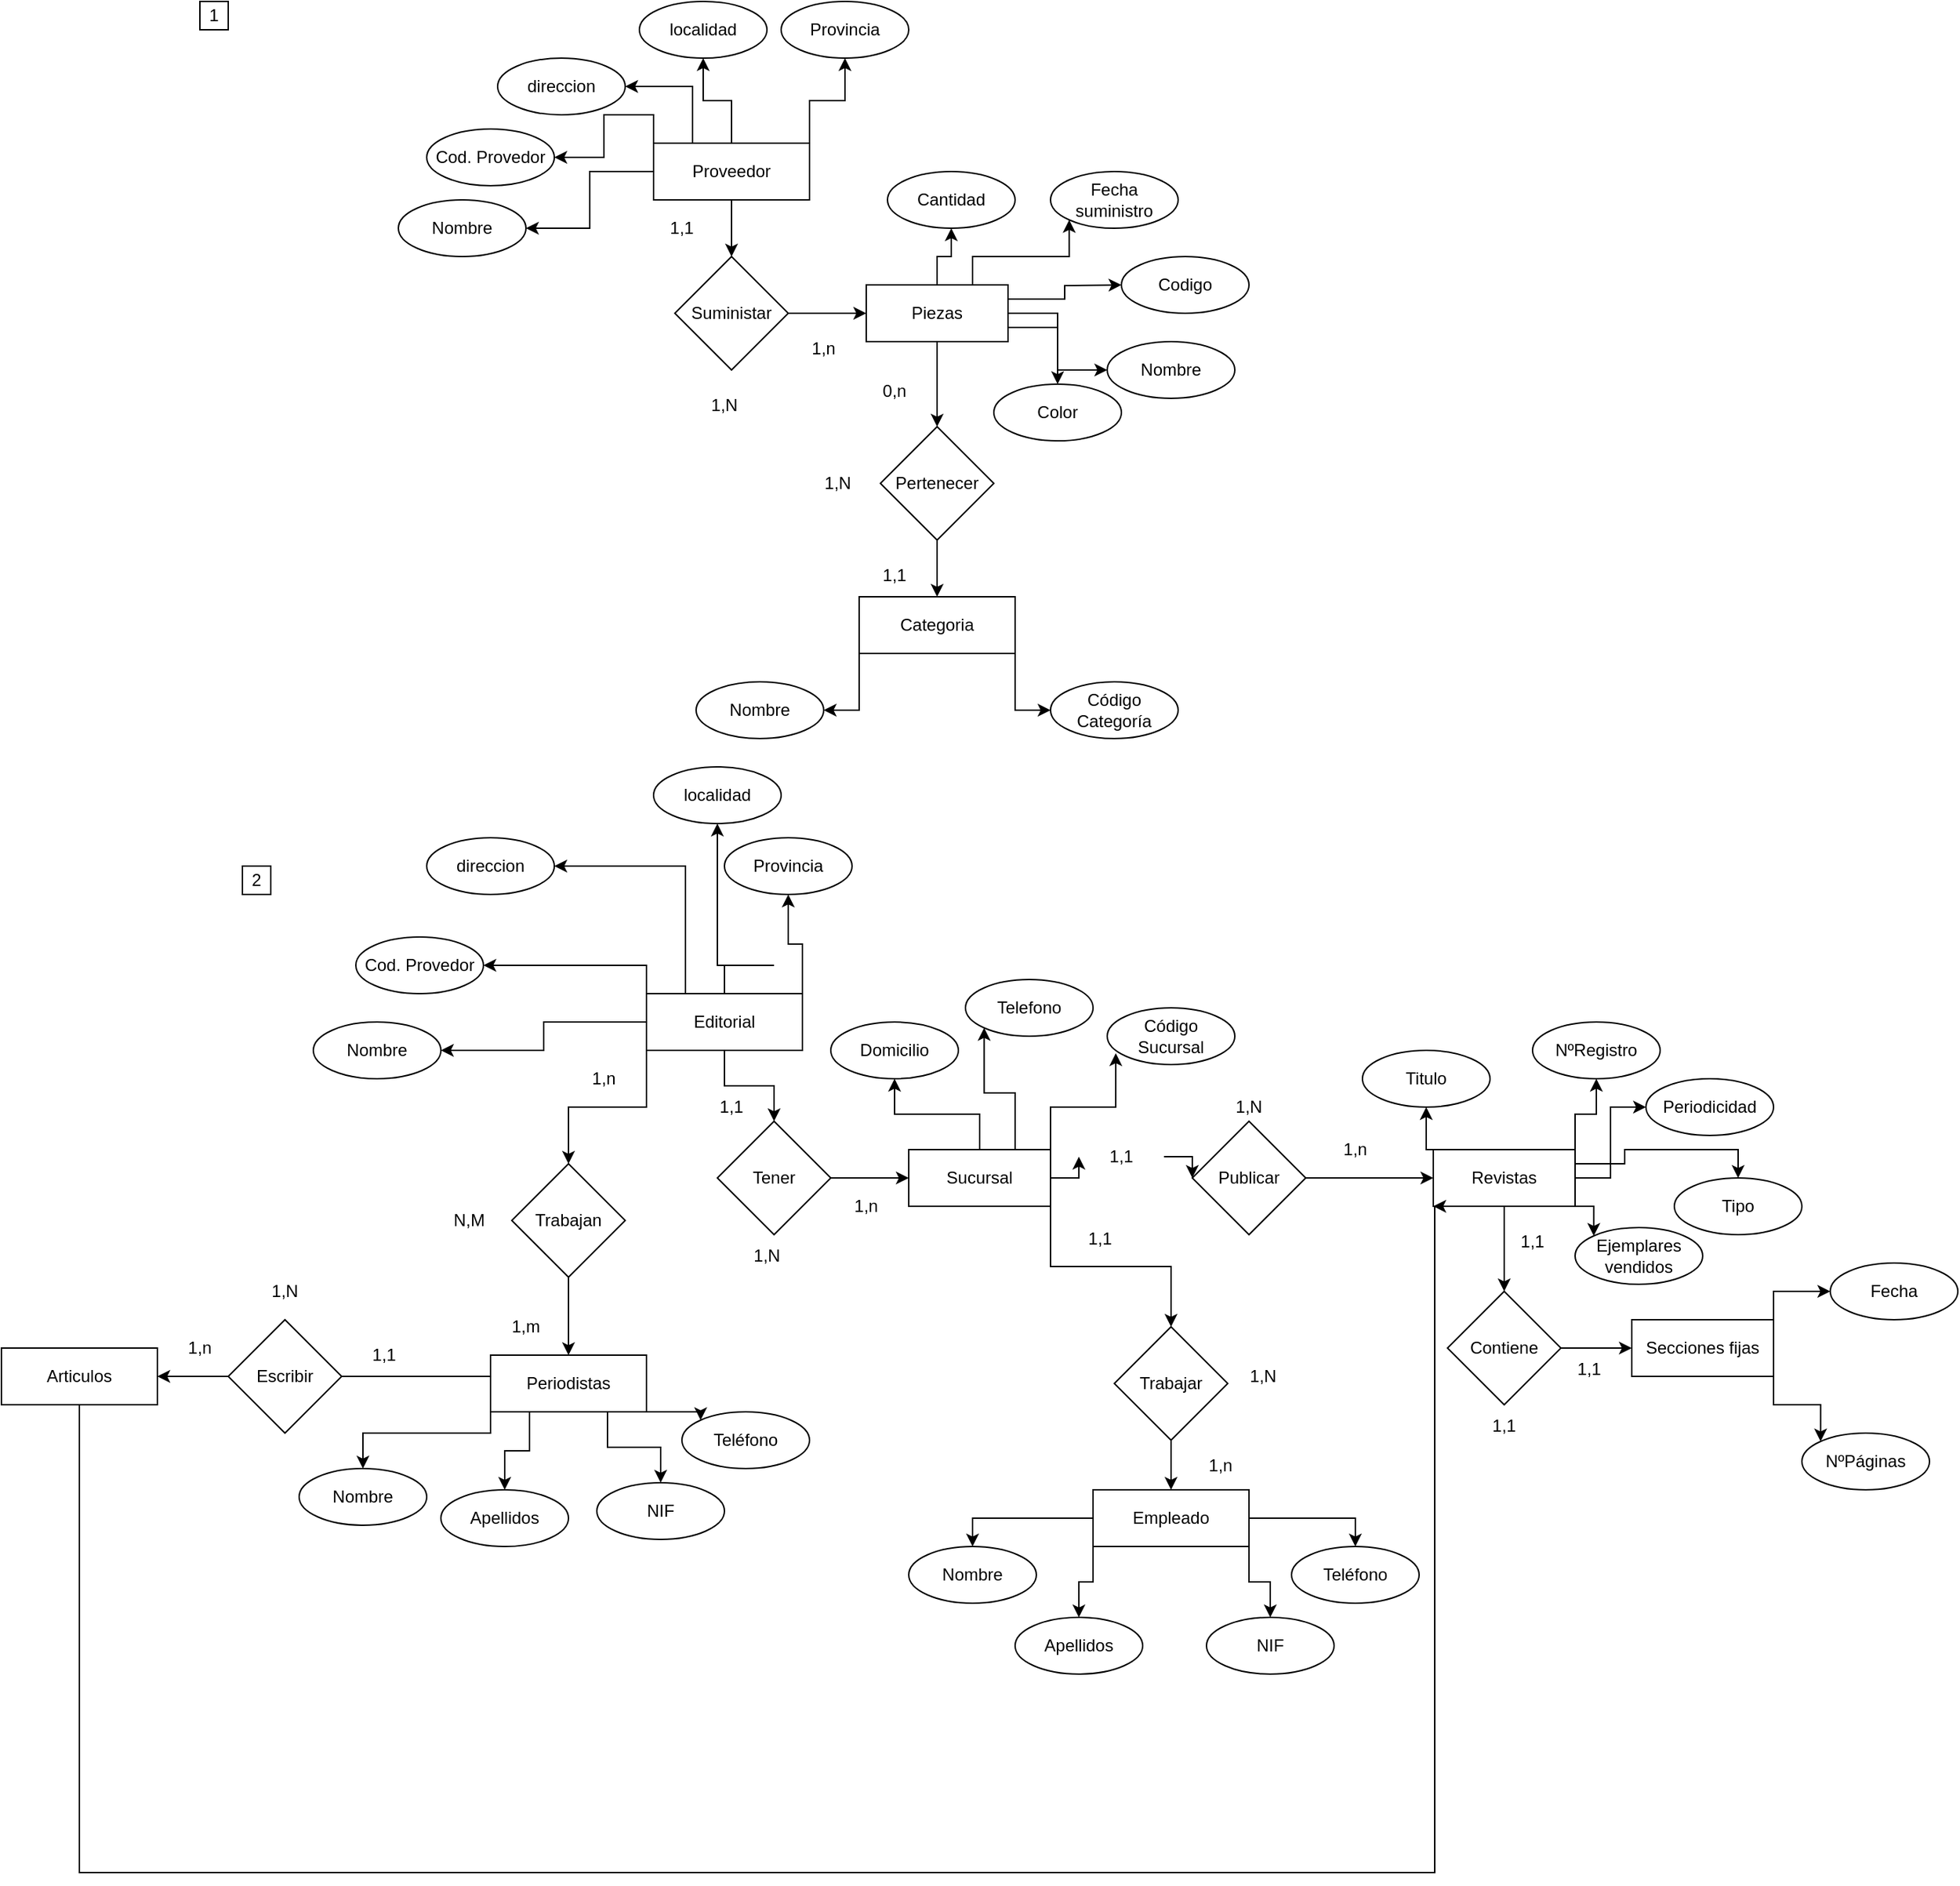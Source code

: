 <mxfile version="21.8.2" type="device">
  <diagram id="R2lEEEUBdFMjLlhIrx00" name="Page-1">
    <mxGraphModel dx="2284" dy="758" grid="1" gridSize="10" guides="1" tooltips="1" connect="1" arrows="1" fold="1" page="1" pageScale="1" pageWidth="850" pageHeight="1100" math="0" shadow="0" extFonts="Permanent Marker^https://fonts.googleapis.com/css?family=Permanent+Marker">
      <root>
        <mxCell id="0" />
        <mxCell id="1" parent="0" />
        <mxCell id="oZqwHwi2mzdLcYillif9-10" style="edgeStyle=orthogonalEdgeStyle;rounded=0;orthogonalLoop=1;jettySize=auto;html=1;exitX=0;exitY=0.5;exitDx=0;exitDy=0;entryX=1;entryY=0.5;entryDx=0;entryDy=0;" parent="1" source="oZqwHwi2mzdLcYillif9-2" target="oZqwHwi2mzdLcYillif9-4" edge="1">
          <mxGeometry relative="1" as="geometry" />
        </mxCell>
        <mxCell id="oZqwHwi2mzdLcYillif9-12" style="edgeStyle=orthogonalEdgeStyle;rounded=0;orthogonalLoop=1;jettySize=auto;html=1;exitX=0;exitY=0;exitDx=0;exitDy=0;entryX=1;entryY=0.5;entryDx=0;entryDy=0;" parent="1" source="oZqwHwi2mzdLcYillif9-2" target="oZqwHwi2mzdLcYillif9-8" edge="1">
          <mxGeometry relative="1" as="geometry" />
        </mxCell>
        <mxCell id="oZqwHwi2mzdLcYillif9-13" style="edgeStyle=orthogonalEdgeStyle;rounded=0;orthogonalLoop=1;jettySize=auto;html=1;exitX=0.25;exitY=0;exitDx=0;exitDy=0;entryX=1;entryY=0.5;entryDx=0;entryDy=0;" parent="1" source="oZqwHwi2mzdLcYillif9-2" target="oZqwHwi2mzdLcYillif9-5" edge="1">
          <mxGeometry relative="1" as="geometry" />
        </mxCell>
        <mxCell id="oZqwHwi2mzdLcYillif9-14" style="edgeStyle=orthogonalEdgeStyle;rounded=0;orthogonalLoop=1;jettySize=auto;html=1;exitX=0.5;exitY=0;exitDx=0;exitDy=0;entryX=0.5;entryY=1;entryDx=0;entryDy=0;" parent="1" source="oZqwHwi2mzdLcYillif9-2" target="oZqwHwi2mzdLcYillif9-6" edge="1">
          <mxGeometry relative="1" as="geometry">
            <Array as="points">
              <mxPoint x="135" y="90" />
              <mxPoint x="115" y="90" />
            </Array>
          </mxGeometry>
        </mxCell>
        <mxCell id="oZqwHwi2mzdLcYillif9-15" style="edgeStyle=orthogonalEdgeStyle;rounded=0;orthogonalLoop=1;jettySize=auto;html=1;exitX=1;exitY=0;exitDx=0;exitDy=0;entryX=0.5;entryY=1;entryDx=0;entryDy=0;" parent="1" source="oZqwHwi2mzdLcYillif9-2" target="oZqwHwi2mzdLcYillif9-7" edge="1">
          <mxGeometry relative="1" as="geometry" />
        </mxCell>
        <mxCell id="oZqwHwi2mzdLcYillif9-27" style="edgeStyle=orthogonalEdgeStyle;rounded=0;orthogonalLoop=1;jettySize=auto;html=1;exitX=0.5;exitY=1;exitDx=0;exitDy=0;entryX=0.5;entryY=0;entryDx=0;entryDy=0;" parent="1" source="oZqwHwi2mzdLcYillif9-2" target="oZqwHwi2mzdLcYillif9-23" edge="1">
          <mxGeometry relative="1" as="geometry" />
        </mxCell>
        <mxCell id="oZqwHwi2mzdLcYillif9-2" value="Proveedor" style="rounded=0;whiteSpace=wrap;html=1;" parent="1" vertex="1">
          <mxGeometry x="80" y="120" width="110" height="40" as="geometry" />
        </mxCell>
        <mxCell id="oZqwHwi2mzdLcYillif9-3" value="1" style="whiteSpace=wrap;html=1;aspect=fixed;" parent="1" vertex="1">
          <mxGeometry x="-240" y="20" width="20" height="20" as="geometry" />
        </mxCell>
        <mxCell id="oZqwHwi2mzdLcYillif9-4" value="Nombre" style="ellipse;whiteSpace=wrap;html=1;" parent="1" vertex="1">
          <mxGeometry x="-100" y="160" width="90" height="40" as="geometry" />
        </mxCell>
        <mxCell id="oZqwHwi2mzdLcYillif9-5" value="direccion" style="ellipse;whiteSpace=wrap;html=1;" parent="1" vertex="1">
          <mxGeometry x="-30" y="60" width="90" height="40" as="geometry" />
        </mxCell>
        <mxCell id="oZqwHwi2mzdLcYillif9-6" value="localidad" style="ellipse;whiteSpace=wrap;html=1;" parent="1" vertex="1">
          <mxGeometry x="70" y="20" width="90" height="40" as="geometry" />
        </mxCell>
        <mxCell id="oZqwHwi2mzdLcYillif9-7" value="Provincia" style="ellipse;whiteSpace=wrap;html=1;" parent="1" vertex="1">
          <mxGeometry x="170" y="20" width="90" height="40" as="geometry" />
        </mxCell>
        <mxCell id="oZqwHwi2mzdLcYillif9-8" value="Cod. Provedor" style="ellipse;whiteSpace=wrap;html=1;" parent="1" vertex="1">
          <mxGeometry x="-80" y="110" width="90" height="40" as="geometry" />
        </mxCell>
        <mxCell id="oZqwHwi2mzdLcYillif9-30" style="edgeStyle=orthogonalEdgeStyle;rounded=0;orthogonalLoop=1;jettySize=auto;html=1;exitX=0.5;exitY=0;exitDx=0;exitDy=0;entryX=0.5;entryY=1;entryDx=0;entryDy=0;" parent="1" source="oZqwHwi2mzdLcYillif9-22" target="oZqwHwi2mzdLcYillif9-28" edge="1">
          <mxGeometry relative="1" as="geometry" />
        </mxCell>
        <mxCell id="oZqwHwi2mzdLcYillif9-34" style="edgeStyle=orthogonalEdgeStyle;rounded=0;orthogonalLoop=1;jettySize=auto;html=1;exitX=0.75;exitY=0;exitDx=0;exitDy=0;entryX=0;entryY=1;entryDx=0;entryDy=0;" parent="1" source="oZqwHwi2mzdLcYillif9-22" target="oZqwHwi2mzdLcYillif9-29" edge="1">
          <mxGeometry relative="1" as="geometry" />
        </mxCell>
        <mxCell id="oZqwHwi2mzdLcYillif9-36" style="edgeStyle=orthogonalEdgeStyle;rounded=0;orthogonalLoop=1;jettySize=auto;html=1;exitX=1;exitY=0.25;exitDx=0;exitDy=0;entryX=0;entryY=0.5;entryDx=0;entryDy=0;" parent="1" source="oZqwHwi2mzdLcYillif9-22" edge="1">
          <mxGeometry relative="1" as="geometry">
            <mxPoint x="410.0" y="220" as="targetPoint" />
          </mxGeometry>
        </mxCell>
        <mxCell id="oZqwHwi2mzdLcYillif9-42" style="edgeStyle=orthogonalEdgeStyle;rounded=0;orthogonalLoop=1;jettySize=auto;html=1;exitX=1;exitY=0.5;exitDx=0;exitDy=0;" parent="1" source="oZqwHwi2mzdLcYillif9-22" target="oZqwHwi2mzdLcYillif9-40" edge="1">
          <mxGeometry relative="1" as="geometry" />
        </mxCell>
        <mxCell id="oZqwHwi2mzdLcYillif9-45" style="edgeStyle=orthogonalEdgeStyle;rounded=0;orthogonalLoop=1;jettySize=auto;html=1;exitX=1;exitY=0.75;exitDx=0;exitDy=0;entryX=0.5;entryY=0;entryDx=0;entryDy=0;" parent="1" source="oZqwHwi2mzdLcYillif9-22" target="oZqwHwi2mzdLcYillif9-41" edge="1">
          <mxGeometry relative="1" as="geometry" />
        </mxCell>
        <mxCell id="oZqwHwi2mzdLcYillif9-47" style="edgeStyle=orthogonalEdgeStyle;rounded=0;orthogonalLoop=1;jettySize=auto;html=1;exitX=0.5;exitY=1;exitDx=0;exitDy=0;entryX=0.5;entryY=0;entryDx=0;entryDy=0;" parent="1" source="oZqwHwi2mzdLcYillif9-22" target="oZqwHwi2mzdLcYillif9-46" edge="1">
          <mxGeometry relative="1" as="geometry" />
        </mxCell>
        <mxCell id="oZqwHwi2mzdLcYillif9-22" value="Piezas" style="rounded=0;whiteSpace=wrap;html=1;" parent="1" vertex="1">
          <mxGeometry x="230" y="220" width="100" height="40" as="geometry" />
        </mxCell>
        <mxCell id="oZqwHwi2mzdLcYillif9-26" style="edgeStyle=orthogonalEdgeStyle;rounded=0;orthogonalLoop=1;jettySize=auto;html=1;exitX=1;exitY=0.5;exitDx=0;exitDy=0;entryX=0;entryY=0.5;entryDx=0;entryDy=0;" parent="1" source="oZqwHwi2mzdLcYillif9-23" target="oZqwHwi2mzdLcYillif9-22" edge="1">
          <mxGeometry relative="1" as="geometry" />
        </mxCell>
        <mxCell id="oZqwHwi2mzdLcYillif9-23" value="Suministar" style="rhombus;whiteSpace=wrap;html=1;" parent="1" vertex="1">
          <mxGeometry x="95" y="200" width="80" height="80" as="geometry" />
        </mxCell>
        <mxCell id="oZqwHwi2mzdLcYillif9-28" value="Cantidad" style="ellipse;whiteSpace=wrap;html=1;" parent="1" vertex="1">
          <mxGeometry x="245" y="140" width="90" height="40" as="geometry" />
        </mxCell>
        <mxCell id="oZqwHwi2mzdLcYillif9-29" value="Fecha suministro" style="ellipse;whiteSpace=wrap;html=1;" parent="1" vertex="1">
          <mxGeometry x="360" y="140" width="90" height="40" as="geometry" />
        </mxCell>
        <mxCell id="oZqwHwi2mzdLcYillif9-52" style="edgeStyle=orthogonalEdgeStyle;rounded=0;orthogonalLoop=1;jettySize=auto;html=1;exitX=1;exitY=1;exitDx=0;exitDy=0;entryX=0;entryY=0.5;entryDx=0;entryDy=0;" parent="1" source="oZqwHwi2mzdLcYillif9-37" target="oZqwHwi2mzdLcYillif9-49" edge="1">
          <mxGeometry relative="1" as="geometry" />
        </mxCell>
        <mxCell id="oZqwHwi2mzdLcYillif9-53" style="edgeStyle=orthogonalEdgeStyle;rounded=0;orthogonalLoop=1;jettySize=auto;html=1;exitX=0;exitY=1;exitDx=0;exitDy=0;entryX=1;entryY=0.5;entryDx=0;entryDy=0;" parent="1" source="oZqwHwi2mzdLcYillif9-37" target="oZqwHwi2mzdLcYillif9-50" edge="1">
          <mxGeometry relative="1" as="geometry" />
        </mxCell>
        <mxCell id="oZqwHwi2mzdLcYillif9-37" value="Categoria" style="rounded=0;whiteSpace=wrap;html=1;" parent="1" vertex="1">
          <mxGeometry x="225" y="440" width="110" height="40" as="geometry" />
        </mxCell>
        <mxCell id="oZqwHwi2mzdLcYillif9-39" value="Codigo" style="ellipse;whiteSpace=wrap;html=1;" parent="1" vertex="1">
          <mxGeometry x="410" y="200" width="90" height="40" as="geometry" />
        </mxCell>
        <mxCell id="oZqwHwi2mzdLcYillif9-40" value="Nombre" style="ellipse;whiteSpace=wrap;html=1;" parent="1" vertex="1">
          <mxGeometry x="400" y="260" width="90" height="40" as="geometry" />
        </mxCell>
        <mxCell id="oZqwHwi2mzdLcYillif9-41" value="Color" style="ellipse;whiteSpace=wrap;html=1;" parent="1" vertex="1">
          <mxGeometry x="320" y="290" width="90" height="40" as="geometry" />
        </mxCell>
        <mxCell id="oZqwHwi2mzdLcYillif9-48" style="edgeStyle=orthogonalEdgeStyle;rounded=0;orthogonalLoop=1;jettySize=auto;html=1;exitX=0.5;exitY=1;exitDx=0;exitDy=0;entryX=0.5;entryY=0;entryDx=0;entryDy=0;" parent="1" source="oZqwHwi2mzdLcYillif9-46" target="oZqwHwi2mzdLcYillif9-37" edge="1">
          <mxGeometry relative="1" as="geometry" />
        </mxCell>
        <mxCell id="oZqwHwi2mzdLcYillif9-46" value="Pertenecer" style="rhombus;whiteSpace=wrap;html=1;" parent="1" vertex="1">
          <mxGeometry x="240" y="320" width="80" height="80" as="geometry" />
        </mxCell>
        <mxCell id="oZqwHwi2mzdLcYillif9-49" value="Código Categoría" style="ellipse;whiteSpace=wrap;html=1;" parent="1" vertex="1">
          <mxGeometry x="360" y="500" width="90" height="40" as="geometry" />
        </mxCell>
        <mxCell id="oZqwHwi2mzdLcYillif9-50" value="Nombre" style="ellipse;whiteSpace=wrap;html=1;" parent="1" vertex="1">
          <mxGeometry x="110" y="500" width="90" height="40" as="geometry" />
        </mxCell>
        <mxCell id="oZqwHwi2mzdLcYillif9-54" value="1,n" style="text;html=1;strokeColor=none;fillColor=none;align=center;verticalAlign=middle;whiteSpace=wrap;rounded=0;" parent="1" vertex="1">
          <mxGeometry x="170" y="250" width="60" height="30" as="geometry" />
        </mxCell>
        <mxCell id="oZqwHwi2mzdLcYillif9-55" value="1,1" style="text;html=1;strokeColor=none;fillColor=none;align=center;verticalAlign=middle;whiteSpace=wrap;rounded=0;" parent="1" vertex="1">
          <mxGeometry x="70" y="165" width="60" height="30" as="geometry" />
        </mxCell>
        <mxCell id="oZqwHwi2mzdLcYillif9-56" value="1,N" style="text;html=1;strokeColor=none;fillColor=none;align=center;verticalAlign=middle;whiteSpace=wrap;rounded=0;" parent="1" vertex="1">
          <mxGeometry x="100" y="290" width="60" height="30" as="geometry" />
        </mxCell>
        <mxCell id="oZqwHwi2mzdLcYillif9-58" value="1,1" style="text;html=1;strokeColor=none;fillColor=none;align=center;verticalAlign=middle;whiteSpace=wrap;rounded=0;" parent="1" vertex="1">
          <mxGeometry x="220" y="410" width="60" height="30" as="geometry" />
        </mxCell>
        <mxCell id="oZqwHwi2mzdLcYillif9-59" value="0,n" style="text;html=1;strokeColor=none;fillColor=none;align=center;verticalAlign=middle;whiteSpace=wrap;rounded=0;" parent="1" vertex="1">
          <mxGeometry x="220" y="280" width="60" height="30" as="geometry" />
        </mxCell>
        <mxCell id="oZqwHwi2mzdLcYillif9-60" value="1,N" style="text;html=1;strokeColor=none;fillColor=none;align=center;verticalAlign=middle;whiteSpace=wrap;rounded=0;" parent="1" vertex="1">
          <mxGeometry x="180" y="345" width="60" height="30" as="geometry" />
        </mxCell>
        <mxCell id="oZqwHwi2mzdLcYillif9-61" style="edgeStyle=orthogonalEdgeStyle;rounded=0;orthogonalLoop=1;jettySize=auto;html=1;exitX=0;exitY=0.5;exitDx=0;exitDy=0;entryX=1;entryY=0.5;entryDx=0;entryDy=0;" parent="1" source="oZqwHwi2mzdLcYillif9-67" target="oZqwHwi2mzdLcYillif9-69" edge="1">
          <mxGeometry relative="1" as="geometry" />
        </mxCell>
        <mxCell id="oZqwHwi2mzdLcYillif9-62" style="edgeStyle=orthogonalEdgeStyle;rounded=0;orthogonalLoop=1;jettySize=auto;html=1;exitX=0;exitY=0;exitDx=0;exitDy=0;entryX=1;entryY=0.5;entryDx=0;entryDy=0;" parent="1" source="oZqwHwi2mzdLcYillif9-67" target="oZqwHwi2mzdLcYillif9-73" edge="1">
          <mxGeometry relative="1" as="geometry" />
        </mxCell>
        <mxCell id="oZqwHwi2mzdLcYillif9-63" style="edgeStyle=orthogonalEdgeStyle;rounded=0;orthogonalLoop=1;jettySize=auto;html=1;exitX=0.25;exitY=0;exitDx=0;exitDy=0;entryX=1;entryY=0.5;entryDx=0;entryDy=0;" parent="1" source="oZqwHwi2mzdLcYillif9-67" target="oZqwHwi2mzdLcYillif9-70" edge="1">
          <mxGeometry relative="1" as="geometry" />
        </mxCell>
        <mxCell id="oZqwHwi2mzdLcYillif9-64" style="edgeStyle=orthogonalEdgeStyle;rounded=0;orthogonalLoop=1;jettySize=auto;html=1;exitX=0.5;exitY=0;exitDx=0;exitDy=0;entryX=0.5;entryY=1;entryDx=0;entryDy=0;" parent="1" source="oZqwHwi2mzdLcYillif9-67" target="oZqwHwi2mzdLcYillif9-71" edge="1">
          <mxGeometry relative="1" as="geometry">
            <Array as="points">
              <mxPoint x="165" y="700" />
              <mxPoint x="145" y="700" />
            </Array>
          </mxGeometry>
        </mxCell>
        <mxCell id="oZqwHwi2mzdLcYillif9-65" style="edgeStyle=orthogonalEdgeStyle;rounded=0;orthogonalLoop=1;jettySize=auto;html=1;exitX=1;exitY=0;exitDx=0;exitDy=0;entryX=0.5;entryY=1;entryDx=0;entryDy=0;" parent="1" source="oZqwHwi2mzdLcYillif9-67" target="oZqwHwi2mzdLcYillif9-72" edge="1">
          <mxGeometry relative="1" as="geometry" />
        </mxCell>
        <mxCell id="oZqwHwi2mzdLcYillif9-66" style="edgeStyle=orthogonalEdgeStyle;rounded=0;orthogonalLoop=1;jettySize=auto;html=1;exitX=0.5;exitY=1;exitDx=0;exitDy=0;entryX=0.5;entryY=0;entryDx=0;entryDy=0;" parent="1" source="oZqwHwi2mzdLcYillif9-67" target="oZqwHwi2mzdLcYillif9-82" edge="1">
          <mxGeometry relative="1" as="geometry" />
        </mxCell>
        <mxCell id="oZqwHwi2mzdLcYillif9-122" style="edgeStyle=orthogonalEdgeStyle;rounded=0;orthogonalLoop=1;jettySize=auto;html=1;exitX=0;exitY=1;exitDx=0;exitDy=0;entryX=0.5;entryY=0;entryDx=0;entryDy=0;" parent="1" source="oZqwHwi2mzdLcYillif9-67" target="oZqwHwi2mzdLcYillif9-121" edge="1">
          <mxGeometry relative="1" as="geometry" />
        </mxCell>
        <mxCell id="oZqwHwi2mzdLcYillif9-67" value="Editorial" style="rounded=0;whiteSpace=wrap;html=1;" parent="1" vertex="1">
          <mxGeometry x="75" y="720" width="110" height="40" as="geometry" />
        </mxCell>
        <mxCell id="oZqwHwi2mzdLcYillif9-68" value="2" style="whiteSpace=wrap;html=1;aspect=fixed;" parent="1" vertex="1">
          <mxGeometry x="-210" y="630" width="20" height="20" as="geometry" />
        </mxCell>
        <mxCell id="oZqwHwi2mzdLcYillif9-69" value="Nombre" style="ellipse;whiteSpace=wrap;html=1;" parent="1" vertex="1">
          <mxGeometry x="-160" y="740" width="90" height="40" as="geometry" />
        </mxCell>
        <mxCell id="oZqwHwi2mzdLcYillif9-70" value="direccion" style="ellipse;whiteSpace=wrap;html=1;" parent="1" vertex="1">
          <mxGeometry x="-80" y="610" width="90" height="40" as="geometry" />
        </mxCell>
        <mxCell id="oZqwHwi2mzdLcYillif9-71" value="localidad" style="ellipse;whiteSpace=wrap;html=1;" parent="1" vertex="1">
          <mxGeometry x="80" y="560" width="90" height="40" as="geometry" />
        </mxCell>
        <mxCell id="oZqwHwi2mzdLcYillif9-72" value="Provincia" style="ellipse;whiteSpace=wrap;html=1;" parent="1" vertex="1">
          <mxGeometry x="130" y="610" width="90" height="40" as="geometry" />
        </mxCell>
        <mxCell id="oZqwHwi2mzdLcYillif9-73" value="Cod. Provedor" style="ellipse;whiteSpace=wrap;html=1;" parent="1" vertex="1">
          <mxGeometry x="-130" y="680" width="90" height="40" as="geometry" />
        </mxCell>
        <mxCell id="oZqwHwi2mzdLcYillif9-74" style="edgeStyle=orthogonalEdgeStyle;rounded=0;orthogonalLoop=1;jettySize=auto;html=1;exitX=0.5;exitY=0;exitDx=0;exitDy=0;entryX=0.5;entryY=1;entryDx=0;entryDy=0;" parent="1" source="oZqwHwi2mzdLcYillif9-80" target="oZqwHwi2mzdLcYillif9-83" edge="1">
          <mxGeometry relative="1" as="geometry" />
        </mxCell>
        <mxCell id="oZqwHwi2mzdLcYillif9-75" style="edgeStyle=orthogonalEdgeStyle;rounded=0;orthogonalLoop=1;jettySize=auto;html=1;exitX=0.75;exitY=0;exitDx=0;exitDy=0;entryX=0;entryY=1;entryDx=0;entryDy=0;" parent="1" source="oZqwHwi2mzdLcYillif9-80" target="oZqwHwi2mzdLcYillif9-84" edge="1">
          <mxGeometry relative="1" as="geometry" />
        </mxCell>
        <mxCell id="oZqwHwi2mzdLcYillif9-106" style="edgeStyle=orthogonalEdgeStyle;rounded=0;orthogonalLoop=1;jettySize=auto;html=1;exitX=1;exitY=0.5;exitDx=0;exitDy=0;entryX=0;entryY=0.5;entryDx=0;entryDy=0;" parent="1" source="oZqwHwi2mzdLcYillif9-153" target="oZqwHwi2mzdLcYillif9-105" edge="1">
          <mxGeometry relative="1" as="geometry" />
        </mxCell>
        <mxCell id="oZqwHwi2mzdLcYillif9-112" style="edgeStyle=orthogonalEdgeStyle;rounded=0;orthogonalLoop=1;jettySize=auto;html=1;exitX=1;exitY=1;exitDx=0;exitDy=0;entryX=0.5;entryY=0;entryDx=0;entryDy=0;" parent="1" source="oZqwHwi2mzdLcYillif9-80" target="oZqwHwi2mzdLcYillif9-92" edge="1">
          <mxGeometry relative="1" as="geometry" />
        </mxCell>
        <mxCell id="oZqwHwi2mzdLcYillif9-80" value="Sucursal" style="rounded=0;whiteSpace=wrap;html=1;" parent="1" vertex="1">
          <mxGeometry x="260" y="830" width="100" height="40" as="geometry" />
        </mxCell>
        <mxCell id="oZqwHwi2mzdLcYillif9-81" style="edgeStyle=orthogonalEdgeStyle;rounded=0;orthogonalLoop=1;jettySize=auto;html=1;exitX=1;exitY=0.5;exitDx=0;exitDy=0;entryX=0;entryY=0.5;entryDx=0;entryDy=0;" parent="1" source="oZqwHwi2mzdLcYillif9-82" target="oZqwHwi2mzdLcYillif9-80" edge="1">
          <mxGeometry relative="1" as="geometry" />
        </mxCell>
        <mxCell id="oZqwHwi2mzdLcYillif9-82" value="Tener" style="rhombus;whiteSpace=wrap;html=1;" parent="1" vertex="1">
          <mxGeometry x="125" y="810" width="80" height="80" as="geometry" />
        </mxCell>
        <mxCell id="oZqwHwi2mzdLcYillif9-83" value="Domicilio" style="ellipse;whiteSpace=wrap;html=1;" parent="1" vertex="1">
          <mxGeometry x="205" y="740" width="90" height="40" as="geometry" />
        </mxCell>
        <mxCell id="oZqwHwi2mzdLcYillif9-84" value="Telefono" style="ellipse;whiteSpace=wrap;html=1;" parent="1" vertex="1">
          <mxGeometry x="300" y="710" width="90" height="40" as="geometry" />
        </mxCell>
        <mxCell id="oZqwHwi2mzdLcYillif9-132" style="edgeStyle=orthogonalEdgeStyle;rounded=0;orthogonalLoop=1;jettySize=auto;html=1;exitX=0;exitY=0.5;exitDx=0;exitDy=0;entryX=0.5;entryY=0;entryDx=0;entryDy=0;" parent="1" source="oZqwHwi2mzdLcYillif9-87" target="oZqwHwi2mzdLcYillif9-124" edge="1">
          <mxGeometry relative="1" as="geometry" />
        </mxCell>
        <mxCell id="oZqwHwi2mzdLcYillif9-133" style="edgeStyle=orthogonalEdgeStyle;rounded=0;orthogonalLoop=1;jettySize=auto;html=1;exitX=0;exitY=1;exitDx=0;exitDy=0;entryX=0.5;entryY=0;entryDx=0;entryDy=0;" parent="1" source="oZqwHwi2mzdLcYillif9-87" target="oZqwHwi2mzdLcYillif9-125" edge="1">
          <mxGeometry relative="1" as="geometry" />
        </mxCell>
        <mxCell id="oZqwHwi2mzdLcYillif9-134" style="edgeStyle=orthogonalEdgeStyle;rounded=0;orthogonalLoop=1;jettySize=auto;html=1;exitX=1;exitY=1;exitDx=0;exitDy=0;entryX=0.5;entryY=0;entryDx=0;entryDy=0;" parent="1" source="oZqwHwi2mzdLcYillif9-87" target="oZqwHwi2mzdLcYillif9-126" edge="1">
          <mxGeometry relative="1" as="geometry" />
        </mxCell>
        <mxCell id="oZqwHwi2mzdLcYillif9-135" style="edgeStyle=orthogonalEdgeStyle;rounded=0;orthogonalLoop=1;jettySize=auto;html=1;exitX=1;exitY=0.5;exitDx=0;exitDy=0;entryX=0.5;entryY=0;entryDx=0;entryDy=0;" parent="1" source="oZqwHwi2mzdLcYillif9-87" target="oZqwHwi2mzdLcYillif9-127" edge="1">
          <mxGeometry relative="1" as="geometry" />
        </mxCell>
        <mxCell id="oZqwHwi2mzdLcYillif9-87" value="Empleado" style="rounded=0;whiteSpace=wrap;html=1;" parent="1" vertex="1">
          <mxGeometry x="390" y="1070" width="110" height="40" as="geometry" />
        </mxCell>
        <mxCell id="oZqwHwi2mzdLcYillif9-88" value="Código Sucursal" style="ellipse;whiteSpace=wrap;html=1;" parent="1" vertex="1">
          <mxGeometry x="400" y="730" width="90" height="40" as="geometry" />
        </mxCell>
        <mxCell id="oZqwHwi2mzdLcYillif9-91" style="edgeStyle=orthogonalEdgeStyle;rounded=0;orthogonalLoop=1;jettySize=auto;html=1;exitX=0.5;exitY=1;exitDx=0;exitDy=0;entryX=0.5;entryY=0;entryDx=0;entryDy=0;" parent="1" source="oZqwHwi2mzdLcYillif9-92" target="oZqwHwi2mzdLcYillif9-87" edge="1">
          <mxGeometry relative="1" as="geometry" />
        </mxCell>
        <mxCell id="oZqwHwi2mzdLcYillif9-92" value="Trabajar" style="rhombus;whiteSpace=wrap;html=1;" parent="1" vertex="1">
          <mxGeometry x="405" y="955" width="80" height="80" as="geometry" />
        </mxCell>
        <mxCell id="oZqwHwi2mzdLcYillif9-104" style="edgeStyle=orthogonalEdgeStyle;rounded=0;orthogonalLoop=1;jettySize=auto;html=1;exitX=1;exitY=0;exitDx=0;exitDy=0;entryX=0.067;entryY=0.8;entryDx=0;entryDy=0;entryPerimeter=0;" parent="1" source="oZqwHwi2mzdLcYillif9-80" target="oZqwHwi2mzdLcYillif9-88" edge="1">
          <mxGeometry relative="1" as="geometry" />
        </mxCell>
        <mxCell id="oZqwHwi2mzdLcYillif9-109" style="edgeStyle=orthogonalEdgeStyle;rounded=0;orthogonalLoop=1;jettySize=auto;html=1;exitX=1;exitY=0.5;exitDx=0;exitDy=0;entryX=0;entryY=0.5;entryDx=0;entryDy=0;" parent="1" source="oZqwHwi2mzdLcYillif9-105" target="oZqwHwi2mzdLcYillif9-107" edge="1">
          <mxGeometry relative="1" as="geometry" />
        </mxCell>
        <mxCell id="oZqwHwi2mzdLcYillif9-105" value="Publicar" style="rhombus;whiteSpace=wrap;html=1;" parent="1" vertex="1">
          <mxGeometry x="460" y="810" width="80" height="80" as="geometry" />
        </mxCell>
        <mxCell id="oZqwHwi2mzdLcYillif9-113" style="edgeStyle=orthogonalEdgeStyle;rounded=0;orthogonalLoop=1;jettySize=auto;html=1;exitX=0;exitY=0;exitDx=0;exitDy=0;entryX=0.5;entryY=1;entryDx=0;entryDy=0;" parent="1" source="oZqwHwi2mzdLcYillif9-107" target="oZqwHwi2mzdLcYillif9-110" edge="1">
          <mxGeometry relative="1" as="geometry" />
        </mxCell>
        <mxCell id="oZqwHwi2mzdLcYillif9-114" style="edgeStyle=orthogonalEdgeStyle;rounded=0;orthogonalLoop=1;jettySize=auto;html=1;exitX=1;exitY=0;exitDx=0;exitDy=0;entryX=0.5;entryY=1;entryDx=0;entryDy=0;" parent="1" source="oZqwHwi2mzdLcYillif9-107" target="oZqwHwi2mzdLcYillif9-111" edge="1">
          <mxGeometry relative="1" as="geometry" />
        </mxCell>
        <mxCell id="oZqwHwi2mzdLcYillif9-117" style="edgeStyle=orthogonalEdgeStyle;rounded=0;orthogonalLoop=1;jettySize=auto;html=1;exitX=1;exitY=0.5;exitDx=0;exitDy=0;entryX=0;entryY=0.5;entryDx=0;entryDy=0;" parent="1" source="oZqwHwi2mzdLcYillif9-107" target="oZqwHwi2mzdLcYillif9-115" edge="1">
          <mxGeometry relative="1" as="geometry" />
        </mxCell>
        <mxCell id="oZqwHwi2mzdLcYillif9-140" style="edgeStyle=orthogonalEdgeStyle;rounded=0;orthogonalLoop=1;jettySize=auto;html=1;exitX=1;exitY=0.25;exitDx=0;exitDy=0;entryX=0.5;entryY=0;entryDx=0;entryDy=0;" parent="1" source="oZqwHwi2mzdLcYillif9-107" target="oZqwHwi2mzdLcYillif9-116" edge="1">
          <mxGeometry relative="1" as="geometry" />
        </mxCell>
        <mxCell id="oZqwHwi2mzdLcYillif9-143" style="edgeStyle=orthogonalEdgeStyle;rounded=0;orthogonalLoop=1;jettySize=auto;html=1;exitX=0.5;exitY=1;exitDx=0;exitDy=0;entryX=0.5;entryY=0;entryDx=0;entryDy=0;" parent="1" source="oZqwHwi2mzdLcYillif9-107" target="oZqwHwi2mzdLcYillif9-141" edge="1">
          <mxGeometry relative="1" as="geometry" />
        </mxCell>
        <mxCell id="oZqwHwi2mzdLcYillif9-159" style="edgeStyle=orthogonalEdgeStyle;rounded=0;orthogonalLoop=1;jettySize=auto;html=1;exitX=1;exitY=1;exitDx=0;exitDy=0;entryX=0;entryY=0;entryDx=0;entryDy=0;" parent="1" source="oZqwHwi2mzdLcYillif9-107" target="oZqwHwi2mzdLcYillif9-158" edge="1">
          <mxGeometry relative="1" as="geometry" />
        </mxCell>
        <mxCell id="oZqwHwi2mzdLcYillif9-107" value="Revistas" style="rounded=0;whiteSpace=wrap;html=1;" parent="1" vertex="1">
          <mxGeometry x="630" y="830" width="100" height="40" as="geometry" />
        </mxCell>
        <mxCell id="oZqwHwi2mzdLcYillif9-110" value="Titulo" style="ellipse;whiteSpace=wrap;html=1;" parent="1" vertex="1">
          <mxGeometry x="580" y="760" width="90" height="40" as="geometry" />
        </mxCell>
        <mxCell id="oZqwHwi2mzdLcYillif9-111" value="NºRegistro" style="ellipse;whiteSpace=wrap;html=1;" parent="1" vertex="1">
          <mxGeometry x="700" y="740" width="90" height="40" as="geometry" />
        </mxCell>
        <mxCell id="oZqwHwi2mzdLcYillif9-115" value="Periodicidad" style="ellipse;whiteSpace=wrap;html=1;" parent="1" vertex="1">
          <mxGeometry x="780" y="780" width="90" height="40" as="geometry" />
        </mxCell>
        <mxCell id="oZqwHwi2mzdLcYillif9-116" value="Tipo" style="ellipse;whiteSpace=wrap;html=1;" parent="1" vertex="1">
          <mxGeometry x="800" y="850" width="90" height="40" as="geometry" />
        </mxCell>
        <mxCell id="oZqwHwi2mzdLcYillif9-136" style="edgeStyle=orthogonalEdgeStyle;rounded=0;orthogonalLoop=1;jettySize=auto;html=1;exitX=1;exitY=1;exitDx=0;exitDy=0;entryX=0;entryY=0;entryDx=0;entryDy=0;" parent="1" source="oZqwHwi2mzdLcYillif9-119" target="oZqwHwi2mzdLcYillif9-131" edge="1">
          <mxGeometry relative="1" as="geometry" />
        </mxCell>
        <mxCell id="oZqwHwi2mzdLcYillif9-137" style="edgeStyle=orthogonalEdgeStyle;rounded=0;orthogonalLoop=1;jettySize=auto;html=1;exitX=0.75;exitY=1;exitDx=0;exitDy=0;entryX=0.5;entryY=0;entryDx=0;entryDy=0;" parent="1" source="oZqwHwi2mzdLcYillif9-119" target="oZqwHwi2mzdLcYillif9-130" edge="1">
          <mxGeometry relative="1" as="geometry" />
        </mxCell>
        <mxCell id="oZqwHwi2mzdLcYillif9-138" style="edgeStyle=orthogonalEdgeStyle;rounded=0;orthogonalLoop=1;jettySize=auto;html=1;exitX=0.25;exitY=1;exitDx=0;exitDy=0;entryX=0.5;entryY=0;entryDx=0;entryDy=0;" parent="1" source="oZqwHwi2mzdLcYillif9-119" target="oZqwHwi2mzdLcYillif9-129" edge="1">
          <mxGeometry relative="1" as="geometry" />
        </mxCell>
        <mxCell id="oZqwHwi2mzdLcYillif9-139" style="edgeStyle=orthogonalEdgeStyle;rounded=0;orthogonalLoop=1;jettySize=auto;html=1;exitX=1;exitY=0.5;exitDx=0;exitDy=0;entryX=0.5;entryY=0;entryDx=0;entryDy=0;" parent="1" source="oZqwHwi2mzdLcYillif9-145" target="oZqwHwi2mzdLcYillif9-128" edge="1">
          <mxGeometry relative="1" as="geometry">
            <Array as="points">
              <mxPoint x="-35" y="990" />
              <mxPoint x="-35" y="1030" />
              <mxPoint x="-125" y="1030" />
            </Array>
          </mxGeometry>
        </mxCell>
        <mxCell id="oZqwHwi2mzdLcYillif9-119" value="Periodistas" style="rounded=0;whiteSpace=wrap;html=1;" parent="1" vertex="1">
          <mxGeometry x="-35" y="975" width="110" height="40" as="geometry" />
        </mxCell>
        <mxCell id="oZqwHwi2mzdLcYillif9-123" style="edgeStyle=orthogonalEdgeStyle;rounded=0;orthogonalLoop=1;jettySize=auto;html=1;exitX=0.5;exitY=1;exitDx=0;exitDy=0;entryX=0.5;entryY=0;entryDx=0;entryDy=0;" parent="1" source="oZqwHwi2mzdLcYillif9-121" target="oZqwHwi2mzdLcYillif9-119" edge="1">
          <mxGeometry relative="1" as="geometry" />
        </mxCell>
        <mxCell id="oZqwHwi2mzdLcYillif9-121" value="Trabajan" style="rhombus;whiteSpace=wrap;html=1;" parent="1" vertex="1">
          <mxGeometry x="-20" y="840" width="80" height="80" as="geometry" />
        </mxCell>
        <mxCell id="oZqwHwi2mzdLcYillif9-124" value="Nombre" style="ellipse;whiteSpace=wrap;html=1;" parent="1" vertex="1">
          <mxGeometry x="260" y="1110" width="90" height="40" as="geometry" />
        </mxCell>
        <mxCell id="oZqwHwi2mzdLcYillif9-125" value="Apellidos" style="ellipse;whiteSpace=wrap;html=1;" parent="1" vertex="1">
          <mxGeometry x="335" y="1160" width="90" height="40" as="geometry" />
        </mxCell>
        <mxCell id="oZqwHwi2mzdLcYillif9-126" value="NIF" style="ellipse;whiteSpace=wrap;html=1;" parent="1" vertex="1">
          <mxGeometry x="470" y="1160" width="90" height="40" as="geometry" />
        </mxCell>
        <mxCell id="oZqwHwi2mzdLcYillif9-127" value="Teléfono" style="ellipse;whiteSpace=wrap;html=1;" parent="1" vertex="1">
          <mxGeometry x="530" y="1110" width="90" height="40" as="geometry" />
        </mxCell>
        <mxCell id="oZqwHwi2mzdLcYillif9-128" value="Nombre" style="ellipse;whiteSpace=wrap;html=1;" parent="1" vertex="1">
          <mxGeometry x="-170" y="1055" width="90" height="40" as="geometry" />
        </mxCell>
        <mxCell id="oZqwHwi2mzdLcYillif9-129" value="Apellidos" style="ellipse;whiteSpace=wrap;html=1;" parent="1" vertex="1">
          <mxGeometry x="-70" y="1070" width="90" height="40" as="geometry" />
        </mxCell>
        <mxCell id="oZqwHwi2mzdLcYillif9-130" value="NIF" style="ellipse;whiteSpace=wrap;html=1;" parent="1" vertex="1">
          <mxGeometry x="40" y="1065" width="90" height="40" as="geometry" />
        </mxCell>
        <mxCell id="oZqwHwi2mzdLcYillif9-131" value="Teléfono" style="ellipse;whiteSpace=wrap;html=1;" parent="1" vertex="1">
          <mxGeometry x="100" y="1015" width="90" height="40" as="geometry" />
        </mxCell>
        <mxCell id="oZqwHwi2mzdLcYillif9-144" style="edgeStyle=orthogonalEdgeStyle;rounded=0;orthogonalLoop=1;jettySize=auto;html=1;exitX=1;exitY=0.5;exitDx=0;exitDy=0;entryX=0;entryY=0.5;entryDx=0;entryDy=0;" parent="1" source="oZqwHwi2mzdLcYillif9-141" target="oZqwHwi2mzdLcYillif9-142" edge="1">
          <mxGeometry relative="1" as="geometry" />
        </mxCell>
        <mxCell id="oZqwHwi2mzdLcYillif9-141" value="Contiene" style="rhombus;whiteSpace=wrap;html=1;" parent="1" vertex="1">
          <mxGeometry x="640" y="930" width="80" height="80" as="geometry" />
        </mxCell>
        <mxCell id="oZqwHwi2mzdLcYillif9-160" style="edgeStyle=orthogonalEdgeStyle;rounded=0;orthogonalLoop=1;jettySize=auto;html=1;exitX=1;exitY=0;exitDx=0;exitDy=0;entryX=0;entryY=0.5;entryDx=0;entryDy=0;" parent="1" source="oZqwHwi2mzdLcYillif9-142" target="oZqwHwi2mzdLcYillif9-156" edge="1">
          <mxGeometry relative="1" as="geometry" />
        </mxCell>
        <mxCell id="oZqwHwi2mzdLcYillif9-161" style="edgeStyle=orthogonalEdgeStyle;rounded=0;orthogonalLoop=1;jettySize=auto;html=1;exitX=1;exitY=1;exitDx=0;exitDy=0;entryX=0;entryY=0;entryDx=0;entryDy=0;" parent="1" source="oZqwHwi2mzdLcYillif9-142" target="oZqwHwi2mzdLcYillif9-157" edge="1">
          <mxGeometry relative="1" as="geometry" />
        </mxCell>
        <mxCell id="oZqwHwi2mzdLcYillif9-142" value="Secciones fijas" style="rounded=0;whiteSpace=wrap;html=1;" parent="1" vertex="1">
          <mxGeometry x="770" y="950" width="100" height="40" as="geometry" />
        </mxCell>
        <mxCell id="oZqwHwi2mzdLcYillif9-148" style="edgeStyle=orthogonalEdgeStyle;rounded=0;orthogonalLoop=1;jettySize=auto;html=1;exitX=0;exitY=0.5;exitDx=0;exitDy=0;entryX=1;entryY=0.5;entryDx=0;entryDy=0;" parent="1" source="oZqwHwi2mzdLcYillif9-145" target="oZqwHwi2mzdLcYillif9-146" edge="1">
          <mxGeometry relative="1" as="geometry" />
        </mxCell>
        <mxCell id="oZqwHwi2mzdLcYillif9-145" value="Escribir" style="rhombus;whiteSpace=wrap;html=1;" parent="1" vertex="1">
          <mxGeometry x="-220" y="950" width="80" height="80" as="geometry" />
        </mxCell>
        <mxCell id="3JxBfGjjl0AUNRkK2phZ-3" style="edgeStyle=orthogonalEdgeStyle;rounded=0;orthogonalLoop=1;jettySize=auto;html=1;exitX=0.5;exitY=1;exitDx=0;exitDy=0;entryX=0;entryY=1;entryDx=0;entryDy=0;" edge="1" parent="1" source="oZqwHwi2mzdLcYillif9-146" target="oZqwHwi2mzdLcYillif9-107">
          <mxGeometry relative="1" as="geometry">
            <mxPoint x="680" y="1280" as="targetPoint" />
            <Array as="points">
              <mxPoint x="-325" y="1340" />
              <mxPoint x="631" y="1340" />
            </Array>
          </mxGeometry>
        </mxCell>
        <mxCell id="oZqwHwi2mzdLcYillif9-146" value="Articulos" style="rounded=0;whiteSpace=wrap;html=1;" parent="1" vertex="1">
          <mxGeometry x="-380" y="970" width="110" height="40" as="geometry" />
        </mxCell>
        <mxCell id="oZqwHwi2mzdLcYillif9-149" value="1,n" style="text;html=1;strokeColor=none;fillColor=none;align=center;verticalAlign=middle;whiteSpace=wrap;rounded=0;" parent="1" vertex="1">
          <mxGeometry x="200" y="855" width="60" height="30" as="geometry" />
        </mxCell>
        <mxCell id="oZqwHwi2mzdLcYillif9-150" value="1,1" style="text;html=1;strokeColor=none;fillColor=none;align=center;verticalAlign=middle;whiteSpace=wrap;rounded=0;" parent="1" vertex="1">
          <mxGeometry x="105" y="785" width="60" height="30" as="geometry" />
        </mxCell>
        <mxCell id="oZqwHwi2mzdLcYillif9-151" value="1,N" style="text;html=1;strokeColor=none;fillColor=none;align=center;verticalAlign=middle;whiteSpace=wrap;rounded=0;" parent="1" vertex="1">
          <mxGeometry x="130" y="890" width="60" height="30" as="geometry" />
        </mxCell>
        <mxCell id="oZqwHwi2mzdLcYillif9-152" value="1,N" style="text;html=1;strokeColor=none;fillColor=none;align=center;verticalAlign=middle;whiteSpace=wrap;rounded=0;" parent="1" vertex="1">
          <mxGeometry x="470" y="785" width="60" height="30" as="geometry" />
        </mxCell>
        <mxCell id="oZqwHwi2mzdLcYillif9-154" value="1,n" style="text;html=1;strokeColor=none;fillColor=none;align=center;verticalAlign=middle;whiteSpace=wrap;rounded=0;" parent="1" vertex="1">
          <mxGeometry x="545" y="815" width="60" height="30" as="geometry" />
        </mxCell>
        <mxCell id="oZqwHwi2mzdLcYillif9-155" value="1,1" style="text;html=1;strokeColor=none;fillColor=none;align=center;verticalAlign=middle;whiteSpace=wrap;rounded=0;" parent="1" vertex="1">
          <mxGeometry x="670" y="880" width="60" height="30" as="geometry" />
        </mxCell>
        <mxCell id="oZqwHwi2mzdLcYillif9-156" value="Fecha" style="ellipse;whiteSpace=wrap;html=1;" parent="1" vertex="1">
          <mxGeometry x="910" y="910" width="90" height="40" as="geometry" />
        </mxCell>
        <mxCell id="oZqwHwi2mzdLcYillif9-157" value="NºPáginas" style="ellipse;whiteSpace=wrap;html=1;" parent="1" vertex="1">
          <mxGeometry x="890" y="1030" width="90" height="40" as="geometry" />
        </mxCell>
        <mxCell id="oZqwHwi2mzdLcYillif9-158" value="Ejemplares vendidos" style="ellipse;whiteSpace=wrap;html=1;" parent="1" vertex="1">
          <mxGeometry x="730" y="885" width="90" height="40" as="geometry" />
        </mxCell>
        <mxCell id="oZqwHwi2mzdLcYillif9-162" value="1,1" style="text;html=1;strokeColor=none;fillColor=none;align=center;verticalAlign=middle;whiteSpace=wrap;rounded=0;" parent="1" vertex="1">
          <mxGeometry x="710" y="970" width="60" height="30" as="geometry" />
        </mxCell>
        <mxCell id="oZqwHwi2mzdLcYillif9-163" value="1,1" style="text;html=1;strokeColor=none;fillColor=none;align=center;verticalAlign=middle;whiteSpace=wrap;rounded=0;" parent="1" vertex="1">
          <mxGeometry x="650" y="1010" width="60" height="30" as="geometry" />
        </mxCell>
        <mxCell id="oZqwHwi2mzdLcYillif9-164" value="" style="edgeStyle=orthogonalEdgeStyle;rounded=0;orthogonalLoop=1;jettySize=auto;html=1;exitX=1;exitY=0.5;exitDx=0;exitDy=0;entryX=0;entryY=0.5;entryDx=0;entryDy=0;" parent="1" source="oZqwHwi2mzdLcYillif9-80" target="oZqwHwi2mzdLcYillif9-153" edge="1">
          <mxGeometry relative="1" as="geometry">
            <mxPoint x="360" y="850" as="sourcePoint" />
            <mxPoint x="460" y="850" as="targetPoint" />
          </mxGeometry>
        </mxCell>
        <mxCell id="oZqwHwi2mzdLcYillif9-153" value="1,1" style="text;html=1;strokeColor=none;fillColor=none;align=center;verticalAlign=middle;whiteSpace=wrap;rounded=0;" parent="1" vertex="1">
          <mxGeometry x="380" y="820" width="60" height="30" as="geometry" />
        </mxCell>
        <mxCell id="oZqwHwi2mzdLcYillif9-165" value="1,1" style="text;html=1;strokeColor=none;fillColor=none;align=center;verticalAlign=middle;whiteSpace=wrap;rounded=0;" parent="1" vertex="1">
          <mxGeometry x="365" y="880" width="60" height="25" as="geometry" />
        </mxCell>
        <mxCell id="oZqwHwi2mzdLcYillif9-166" value="1,n" style="text;html=1;strokeColor=none;fillColor=none;align=center;verticalAlign=middle;whiteSpace=wrap;rounded=0;" parent="1" vertex="1">
          <mxGeometry x="450" y="1040" width="60" height="25" as="geometry" />
        </mxCell>
        <mxCell id="oZqwHwi2mzdLcYillif9-167" value="1,N" style="text;html=1;strokeColor=none;fillColor=none;align=center;verticalAlign=middle;whiteSpace=wrap;rounded=0;" parent="1" vertex="1">
          <mxGeometry x="480" y="977.5" width="60" height="25" as="geometry" />
        </mxCell>
        <mxCell id="oZqwHwi2mzdLcYillif9-168" value="1,n" style="text;html=1;strokeColor=none;fillColor=none;align=center;verticalAlign=middle;whiteSpace=wrap;rounded=0;" parent="1" vertex="1">
          <mxGeometry x="15" y="765" width="60" height="30" as="geometry" />
        </mxCell>
        <mxCell id="oZqwHwi2mzdLcYillif9-169" value="1,m" style="text;html=1;strokeColor=none;fillColor=none;align=center;verticalAlign=middle;whiteSpace=wrap;rounded=0;" parent="1" vertex="1">
          <mxGeometry x="-40" y="940" width="60" height="30" as="geometry" />
        </mxCell>
        <mxCell id="oZqwHwi2mzdLcYillif9-170" value="N,M" style="text;html=1;strokeColor=none;fillColor=none;align=center;verticalAlign=middle;whiteSpace=wrap;rounded=0;" parent="1" vertex="1">
          <mxGeometry x="-80" y="865" width="60" height="30" as="geometry" />
        </mxCell>
        <mxCell id="oZqwHwi2mzdLcYillif9-171" value="1,n" style="text;html=1;strokeColor=none;fillColor=none;align=center;verticalAlign=middle;whiteSpace=wrap;rounded=0;" parent="1" vertex="1">
          <mxGeometry x="-270" y="955" width="60" height="30" as="geometry" />
        </mxCell>
        <mxCell id="oZqwHwi2mzdLcYillif9-172" value="1,1" style="text;html=1;strokeColor=none;fillColor=none;align=center;verticalAlign=middle;whiteSpace=wrap;rounded=0;" parent="1" vertex="1">
          <mxGeometry x="-140" y="960" width="60" height="30" as="geometry" />
        </mxCell>
        <mxCell id="oZqwHwi2mzdLcYillif9-173" value="1,N" style="text;html=1;strokeColor=none;fillColor=none;align=center;verticalAlign=middle;whiteSpace=wrap;rounded=0;" parent="1" vertex="1">
          <mxGeometry x="-210" y="915" width="60" height="30" as="geometry" />
        </mxCell>
      </root>
    </mxGraphModel>
  </diagram>
</mxfile>
